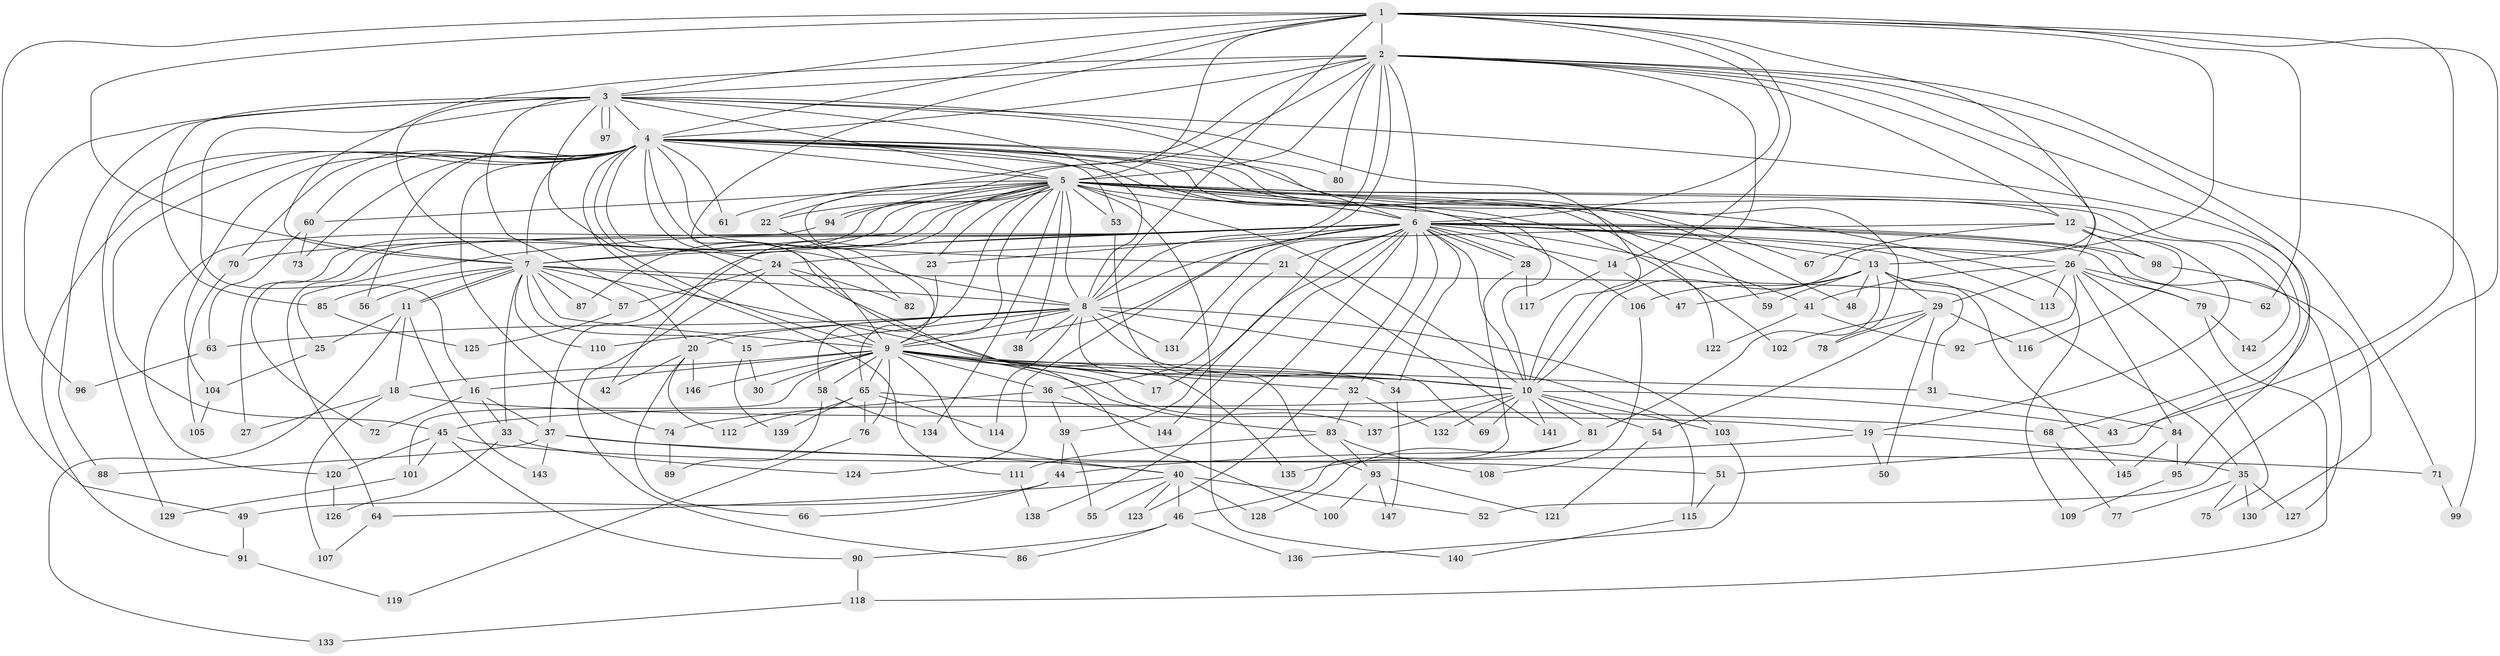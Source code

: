 // Generated by graph-tools (version 1.1) at 2025/49/03/09/25 03:49:38]
// undirected, 147 vertices, 319 edges
graph export_dot {
graph [start="1"]
  node [color=gray90,style=filled];
  1;
  2;
  3;
  4;
  5;
  6;
  7;
  8;
  9;
  10;
  11;
  12;
  13;
  14;
  15;
  16;
  17;
  18;
  19;
  20;
  21;
  22;
  23;
  24;
  25;
  26;
  27;
  28;
  29;
  30;
  31;
  32;
  33;
  34;
  35;
  36;
  37;
  38;
  39;
  40;
  41;
  42;
  43;
  44;
  45;
  46;
  47;
  48;
  49;
  50;
  51;
  52;
  53;
  54;
  55;
  56;
  57;
  58;
  59;
  60;
  61;
  62;
  63;
  64;
  65;
  66;
  67;
  68;
  69;
  70;
  71;
  72;
  73;
  74;
  75;
  76;
  77;
  78;
  79;
  80;
  81;
  82;
  83;
  84;
  85;
  86;
  87;
  88;
  89;
  90;
  91;
  92;
  93;
  94;
  95;
  96;
  97;
  98;
  99;
  100;
  101;
  102;
  103;
  104;
  105;
  106;
  107;
  108;
  109;
  110;
  111;
  112;
  113;
  114;
  115;
  116;
  117;
  118;
  119;
  120;
  121;
  122;
  123;
  124;
  125;
  126;
  127;
  128;
  129;
  130;
  131;
  132;
  133;
  134;
  135;
  136;
  137;
  138;
  139;
  140;
  141;
  142;
  143;
  144;
  145;
  146;
  147;
  1 -- 2;
  1 -- 3;
  1 -- 4;
  1 -- 5;
  1 -- 6;
  1 -- 7;
  1 -- 8;
  1 -- 9;
  1 -- 10;
  1 -- 13;
  1 -- 14;
  1 -- 43;
  1 -- 49;
  1 -- 52;
  1 -- 62;
  2 -- 3;
  2 -- 4;
  2 -- 5;
  2 -- 6;
  2 -- 7;
  2 -- 8;
  2 -- 9;
  2 -- 10;
  2 -- 12;
  2 -- 22;
  2 -- 26;
  2 -- 51;
  2 -- 71;
  2 -- 80;
  2 -- 99;
  2 -- 124;
  3 -- 4;
  3 -- 5;
  3 -- 6;
  3 -- 7;
  3 -- 8;
  3 -- 9;
  3 -- 10;
  3 -- 16;
  3 -- 20;
  3 -- 85;
  3 -- 88;
  3 -- 95;
  3 -- 96;
  3 -- 97;
  3 -- 97;
  4 -- 5;
  4 -- 6;
  4 -- 7;
  4 -- 8;
  4 -- 9;
  4 -- 10;
  4 -- 12;
  4 -- 21;
  4 -- 24;
  4 -- 45;
  4 -- 48;
  4 -- 53;
  4 -- 56;
  4 -- 60;
  4 -- 61;
  4 -- 70;
  4 -- 73;
  4 -- 74;
  4 -- 78;
  4 -- 80;
  4 -- 91;
  4 -- 100;
  4 -- 104;
  4 -- 111;
  4 -- 122;
  4 -- 129;
  5 -- 6;
  5 -- 7;
  5 -- 8;
  5 -- 9;
  5 -- 10;
  5 -- 22;
  5 -- 23;
  5 -- 27;
  5 -- 38;
  5 -- 42;
  5 -- 53;
  5 -- 59;
  5 -- 60;
  5 -- 61;
  5 -- 65;
  5 -- 67;
  5 -- 68;
  5 -- 72;
  5 -- 87;
  5 -- 94;
  5 -- 94;
  5 -- 102;
  5 -- 106;
  5 -- 109;
  5 -- 134;
  5 -- 140;
  5 -- 142;
  6 -- 7;
  6 -- 8;
  6 -- 9;
  6 -- 10;
  6 -- 13;
  6 -- 14;
  6 -- 17;
  6 -- 21;
  6 -- 23;
  6 -- 25;
  6 -- 26;
  6 -- 28;
  6 -- 28;
  6 -- 32;
  6 -- 34;
  6 -- 37;
  6 -- 39;
  6 -- 41;
  6 -- 64;
  6 -- 70;
  6 -- 79;
  6 -- 98;
  6 -- 113;
  6 -- 123;
  6 -- 127;
  6 -- 131;
  6 -- 138;
  6 -- 144;
  7 -- 8;
  7 -- 9;
  7 -- 10;
  7 -- 11;
  7 -- 11;
  7 -- 15;
  7 -- 31;
  7 -- 33;
  7 -- 56;
  7 -- 57;
  7 -- 85;
  7 -- 87;
  7 -- 110;
  8 -- 9;
  8 -- 10;
  8 -- 15;
  8 -- 20;
  8 -- 38;
  8 -- 63;
  8 -- 93;
  8 -- 103;
  8 -- 110;
  8 -- 114;
  8 -- 115;
  8 -- 131;
  9 -- 10;
  9 -- 16;
  9 -- 17;
  9 -- 18;
  9 -- 30;
  9 -- 31;
  9 -- 32;
  9 -- 34;
  9 -- 36;
  9 -- 40;
  9 -- 58;
  9 -- 65;
  9 -- 76;
  9 -- 83;
  9 -- 101;
  9 -- 137;
  9 -- 146;
  10 -- 43;
  10 -- 45;
  10 -- 54;
  10 -- 69;
  10 -- 81;
  10 -- 103;
  10 -- 132;
  10 -- 137;
  10 -- 141;
  11 -- 18;
  11 -- 25;
  11 -- 133;
  11 -- 143;
  12 -- 19;
  12 -- 24;
  12 -- 67;
  12 -- 98;
  12 -- 116;
  13 -- 29;
  13 -- 35;
  13 -- 47;
  13 -- 48;
  13 -- 59;
  13 -- 81;
  13 -- 106;
  13 -- 145;
  14 -- 47;
  14 -- 117;
  15 -- 30;
  15 -- 139;
  16 -- 33;
  16 -- 37;
  16 -- 72;
  18 -- 19;
  18 -- 27;
  18 -- 107;
  19 -- 35;
  19 -- 44;
  19 -- 50;
  20 -- 42;
  20 -- 66;
  20 -- 112;
  20 -- 146;
  21 -- 36;
  21 -- 141;
  22 -- 82;
  23 -- 58;
  24 -- 57;
  24 -- 82;
  24 -- 86;
  24 -- 135;
  25 -- 104;
  26 -- 29;
  26 -- 41;
  26 -- 62;
  26 -- 75;
  26 -- 79;
  26 -- 84;
  26 -- 92;
  26 -- 113;
  28 -- 46;
  28 -- 117;
  29 -- 50;
  29 -- 54;
  29 -- 78;
  29 -- 102;
  29 -- 116;
  31 -- 84;
  32 -- 83;
  32 -- 132;
  33 -- 124;
  33 -- 126;
  34 -- 147;
  35 -- 75;
  35 -- 77;
  35 -- 127;
  35 -- 130;
  36 -- 39;
  36 -- 74;
  36 -- 144;
  37 -- 40;
  37 -- 71;
  37 -- 88;
  37 -- 143;
  39 -- 44;
  39 -- 55;
  40 -- 46;
  40 -- 52;
  40 -- 55;
  40 -- 64;
  40 -- 123;
  40 -- 128;
  41 -- 92;
  41 -- 122;
  44 -- 49;
  44 -- 66;
  45 -- 51;
  45 -- 90;
  45 -- 101;
  45 -- 120;
  46 -- 86;
  46 -- 90;
  46 -- 136;
  49 -- 91;
  51 -- 115;
  53 -- 69;
  54 -- 121;
  57 -- 125;
  58 -- 89;
  58 -- 134;
  60 -- 63;
  60 -- 73;
  63 -- 96;
  64 -- 107;
  65 -- 68;
  65 -- 76;
  65 -- 112;
  65 -- 114;
  65 -- 139;
  68 -- 77;
  70 -- 105;
  71 -- 99;
  74 -- 89;
  76 -- 119;
  79 -- 118;
  79 -- 142;
  81 -- 128;
  81 -- 135;
  83 -- 93;
  83 -- 108;
  83 -- 111;
  84 -- 95;
  84 -- 145;
  85 -- 125;
  90 -- 118;
  91 -- 119;
  93 -- 100;
  93 -- 121;
  93 -- 147;
  94 -- 120;
  95 -- 109;
  98 -- 130;
  101 -- 129;
  103 -- 136;
  104 -- 105;
  106 -- 108;
  111 -- 138;
  115 -- 140;
  118 -- 133;
  120 -- 126;
}
